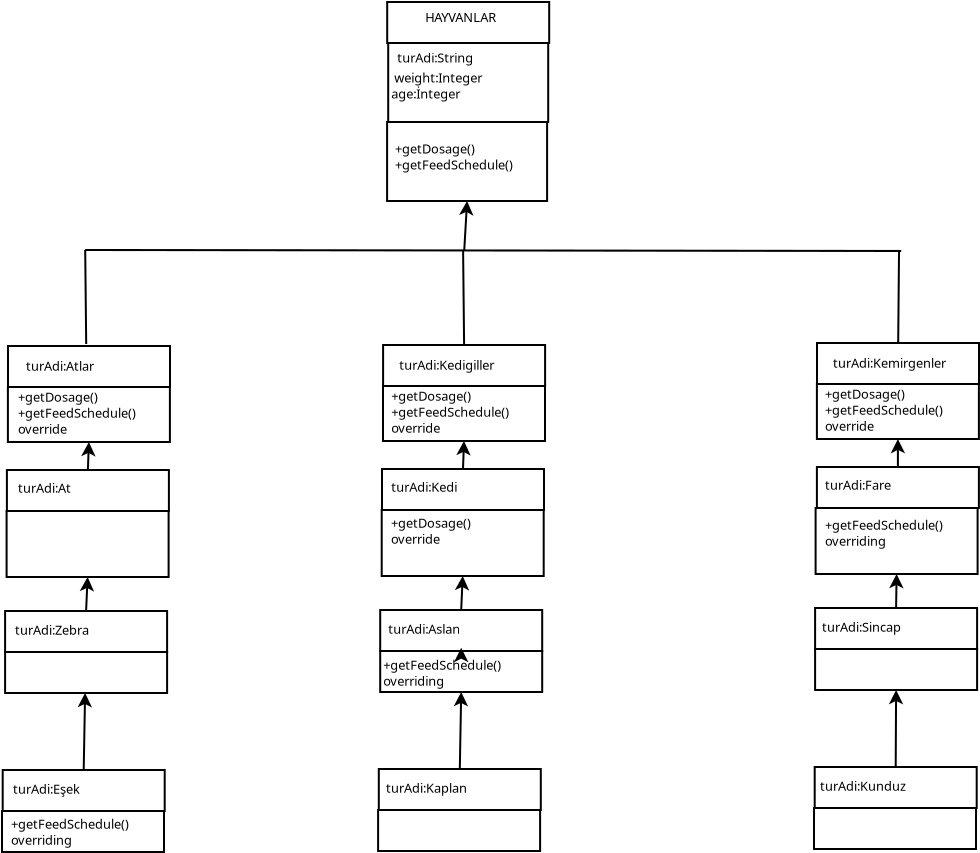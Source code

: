 <?xml version="1.0" encoding="UTF-8"?>
<dia:diagram xmlns:dia="http://www.lysator.liu.se/~alla/dia/">
  <dia:layer name="Arkaplan" visible="true" active="true">
    <dia:object type="Standard - Box" version="0" id="O0">
      <dia:attribute name="obj_pos">
        <dia:point val="34.6,4.05"/>
      </dia:attribute>
      <dia:attribute name="obj_bb">
        <dia:rectangle val="34.55,4;42.75,6.15"/>
      </dia:attribute>
      <dia:attribute name="elem_corner">
        <dia:point val="34.6,4.05"/>
      </dia:attribute>
      <dia:attribute name="elem_width">
        <dia:real val="8.1"/>
      </dia:attribute>
      <dia:attribute name="elem_height">
        <dia:real val="2.05"/>
      </dia:attribute>
      <dia:attribute name="show_background">
        <dia:boolean val="true"/>
      </dia:attribute>
    </dia:object>
    <dia:object type="Standard - Text" version="1" id="O1">
      <dia:attribute name="obj_pos">
        <dia:point val="36.5,5.05"/>
      </dia:attribute>
      <dia:attribute name="obj_bb">
        <dia:rectangle val="36.5,4.41;39.983,5.183"/>
      </dia:attribute>
      <dia:attribute name="text">
        <dia:composite type="text">
          <dia:attribute name="string">
            <dia:string>#HAYVANLAR#</dia:string>
          </dia:attribute>
          <dia:attribute name="font">
            <dia:font family="sans" style="0" name="Helvetica"/>
          </dia:attribute>
          <dia:attribute name="height">
            <dia:real val="0.8"/>
          </dia:attribute>
          <dia:attribute name="pos">
            <dia:point val="36.5,5.05"/>
          </dia:attribute>
          <dia:attribute name="color">
            <dia:color val="#000000"/>
          </dia:attribute>
          <dia:attribute name="alignment">
            <dia:enum val="0"/>
          </dia:attribute>
        </dia:composite>
      </dia:attribute>
      <dia:attribute name="valign">
        <dia:enum val="3"/>
      </dia:attribute>
    </dia:object>
    <dia:object type="Standard - Box" version="0" id="O2">
      <dia:attribute name="obj_pos">
        <dia:point val="15.375,42.45"/>
      </dia:attribute>
      <dia:attribute name="obj_bb">
        <dia:rectangle val="15.325,42.4;23.525,44.55"/>
      </dia:attribute>
      <dia:attribute name="elem_corner">
        <dia:point val="15.375,42.45"/>
      </dia:attribute>
      <dia:attribute name="elem_width">
        <dia:real val="8.1"/>
      </dia:attribute>
      <dia:attribute name="elem_height">
        <dia:real val="2.05"/>
      </dia:attribute>
      <dia:attribute name="show_background">
        <dia:boolean val="true"/>
      </dia:attribute>
    </dia:object>
    <dia:object type="Standard - Box" version="0" id="O3">
      <dia:attribute name="obj_pos">
        <dia:point val="15.57,29.5"/>
      </dia:attribute>
      <dia:attribute name="obj_bb">
        <dia:rectangle val="15.52,29.45;23.72,32.85"/>
      </dia:attribute>
      <dia:attribute name="elem_corner">
        <dia:point val="15.57,29.5"/>
      </dia:attribute>
      <dia:attribute name="elem_width">
        <dia:real val="8.1"/>
      </dia:attribute>
      <dia:attribute name="elem_height">
        <dia:real val="3.3"/>
      </dia:attribute>
      <dia:attribute name="show_background">
        <dia:boolean val="true"/>
      </dia:attribute>
    </dia:object>
    <dia:object type="Standard - Box" version="0" id="O4">
      <dia:attribute name="obj_pos">
        <dia:point val="15.495,34.5"/>
      </dia:attribute>
      <dia:attribute name="obj_bb">
        <dia:rectangle val="15.445,34.45;23.645,36.6"/>
      </dia:attribute>
      <dia:attribute name="elem_corner">
        <dia:point val="15.495,34.5"/>
      </dia:attribute>
      <dia:attribute name="elem_width">
        <dia:real val="8.1"/>
      </dia:attribute>
      <dia:attribute name="elem_height">
        <dia:real val="2.05"/>
      </dia:attribute>
      <dia:attribute name="show_background">
        <dia:boolean val="true"/>
      </dia:attribute>
    </dia:object>
    <dia:object type="Standard - Box" version="0" id="O5">
      <dia:attribute name="obj_pos">
        <dia:point val="15.64,21.25"/>
      </dia:attribute>
      <dia:attribute name="obj_bb">
        <dia:rectangle val="15.59,21.2;23.79,23.35"/>
      </dia:attribute>
      <dia:attribute name="elem_corner">
        <dia:point val="15.64,21.25"/>
      </dia:attribute>
      <dia:attribute name="elem_width">
        <dia:real val="8.1"/>
      </dia:attribute>
      <dia:attribute name="elem_height">
        <dia:real val="2.05"/>
      </dia:attribute>
      <dia:attribute name="show_background">
        <dia:boolean val="true"/>
      </dia:attribute>
    </dia:object>
    <dia:object type="Standard - Box" version="0" id="O6">
      <dia:attribute name="obj_pos">
        <dia:point val="15.585,27.45"/>
      </dia:attribute>
      <dia:attribute name="obj_bb">
        <dia:rectangle val="15.535,27.4;23.735,29.55"/>
      </dia:attribute>
      <dia:attribute name="elem_corner">
        <dia:point val="15.585,27.45"/>
      </dia:attribute>
      <dia:attribute name="elem_width">
        <dia:real val="8.1"/>
      </dia:attribute>
      <dia:attribute name="elem_height">
        <dia:real val="2.05"/>
      </dia:attribute>
      <dia:attribute name="show_background">
        <dia:boolean val="true"/>
      </dia:attribute>
    </dia:object>
    <dia:object type="Standard - Box" version="0" id="O7">
      <dia:attribute name="obj_pos">
        <dia:point val="34.65,6.1"/>
      </dia:attribute>
      <dia:attribute name="obj_bb">
        <dia:rectangle val="34.6,6.05;42.7,10.1"/>
      </dia:attribute>
      <dia:attribute name="elem_corner">
        <dia:point val="34.65,6.1"/>
      </dia:attribute>
      <dia:attribute name="elem_width">
        <dia:real val="8.0"/>
      </dia:attribute>
      <dia:attribute name="elem_height">
        <dia:real val="3.95"/>
      </dia:attribute>
      <dia:attribute name="show_background">
        <dia:boolean val="true"/>
      </dia:attribute>
      <dia:attribute name="aspect">
        <dia:enum val="1"/>
      </dia:attribute>
    </dia:object>
    <dia:object type="Standard - Box" version="0" id="O8">
      <dia:attribute name="obj_pos">
        <dia:point val="34.595,10.05"/>
      </dia:attribute>
      <dia:attribute name="obj_bb">
        <dia:rectangle val="34.545,10;42.645,14.05"/>
      </dia:attribute>
      <dia:attribute name="elem_corner">
        <dia:point val="34.595,10.05"/>
      </dia:attribute>
      <dia:attribute name="elem_width">
        <dia:real val="8.0"/>
      </dia:attribute>
      <dia:attribute name="elem_height">
        <dia:real val="3.95"/>
      </dia:attribute>
      <dia:attribute name="show_background">
        <dia:boolean val="true"/>
      </dia:attribute>
      <dia:attribute name="aspect">
        <dia:enum val="1"/>
      </dia:attribute>
    </dia:object>
    <dia:object type="Standard - Text" version="1" id="O9">
      <dia:attribute name="obj_pos">
        <dia:point val="35.1,7.075"/>
      </dia:attribute>
      <dia:attribute name="obj_bb">
        <dia:rectangle val="35.1,6.435;38.68,7.207"/>
      </dia:attribute>
      <dia:attribute name="text">
        <dia:composite type="text">
          <dia:attribute name="string">
            <dia:string>#turAdi:String#</dia:string>
          </dia:attribute>
          <dia:attribute name="font">
            <dia:font family="sans" style="0" name="Helvetica"/>
          </dia:attribute>
          <dia:attribute name="height">
            <dia:real val="0.8"/>
          </dia:attribute>
          <dia:attribute name="pos">
            <dia:point val="35.1,7.075"/>
          </dia:attribute>
          <dia:attribute name="color">
            <dia:color val="#000000"/>
          </dia:attribute>
          <dia:attribute name="alignment">
            <dia:enum val="0"/>
          </dia:attribute>
        </dia:composite>
      </dia:attribute>
      <dia:attribute name="valign">
        <dia:enum val="3"/>
      </dia:attribute>
    </dia:object>
    <dia:object type="Standard - Text" version="1" id="O10">
      <dia:attribute name="obj_pos">
        <dia:point val="34.65,8.075"/>
      </dia:attribute>
      <dia:attribute name="obj_bb">
        <dia:rectangle val="34.65,7.435;39.242,9.807"/>
      </dia:attribute>
      <dia:attribute name="text">
        <dia:composite type="text">
          <dia:attribute name="string">
            <dia:string>#  weight:Integer
 age:İnteger
#</dia:string>
          </dia:attribute>
          <dia:attribute name="font">
            <dia:font family="sans" style="0" name="Helvetica"/>
          </dia:attribute>
          <dia:attribute name="height">
            <dia:real val="0.8"/>
          </dia:attribute>
          <dia:attribute name="pos">
            <dia:point val="34.65,8.075"/>
          </dia:attribute>
          <dia:attribute name="color">
            <dia:color val="#000000"/>
          </dia:attribute>
          <dia:attribute name="alignment">
            <dia:enum val="0"/>
          </dia:attribute>
        </dia:composite>
      </dia:attribute>
      <dia:attribute name="valign">
        <dia:enum val="3"/>
      </dia:attribute>
      <dia:connections>
        <dia:connection handle="0" to="O7" connection="3"/>
      </dia:connections>
    </dia:object>
    <dia:object type="Standard - Text" version="1" id="O11">
      <dia:attribute name="obj_pos">
        <dia:point val="34.995,11.625"/>
      </dia:attribute>
      <dia:attribute name="obj_bb">
        <dia:rectangle val="34.995,10.985;40.767,12.557"/>
      </dia:attribute>
      <dia:attribute name="text">
        <dia:composite type="text">
          <dia:attribute name="string">
            <dia:string>#+getDosage()
+getFeedSchedule()#</dia:string>
          </dia:attribute>
          <dia:attribute name="font">
            <dia:font family="sans" style="0" name="Helvetica"/>
          </dia:attribute>
          <dia:attribute name="height">
            <dia:real val="0.8"/>
          </dia:attribute>
          <dia:attribute name="pos">
            <dia:point val="34.995,11.625"/>
          </dia:attribute>
          <dia:attribute name="color">
            <dia:color val="#000000"/>
          </dia:attribute>
          <dia:attribute name="alignment">
            <dia:enum val="0"/>
          </dia:attribute>
        </dia:composite>
      </dia:attribute>
      <dia:attribute name="valign">
        <dia:enum val="3"/>
      </dia:attribute>
    </dia:object>
    <dia:object type="Standard - Text" version="1" id="O12">
      <dia:attribute name="obj_pos">
        <dia:point val="16.545,22.49"/>
      </dia:attribute>
      <dia:attribute name="obj_bb">
        <dia:rectangle val="16.545,21.85;19.775,22.622"/>
      </dia:attribute>
      <dia:attribute name="text">
        <dia:composite type="text">
          <dia:attribute name="string">
            <dia:string>#turAdi:Atlar#</dia:string>
          </dia:attribute>
          <dia:attribute name="font">
            <dia:font family="sans" style="0" name="Helvetica"/>
          </dia:attribute>
          <dia:attribute name="height">
            <dia:real val="0.8"/>
          </dia:attribute>
          <dia:attribute name="pos">
            <dia:point val="16.545,22.49"/>
          </dia:attribute>
          <dia:attribute name="color">
            <dia:color val="#000000"/>
          </dia:attribute>
          <dia:attribute name="alignment">
            <dia:enum val="0"/>
          </dia:attribute>
        </dia:composite>
      </dia:attribute>
      <dia:attribute name="valign">
        <dia:enum val="3"/>
      </dia:attribute>
    </dia:object>
    <dia:object type="Standard - Text" version="1" id="O13">
      <dia:attribute name="obj_pos">
        <dia:point val="16.145,28.59"/>
      </dia:attribute>
      <dia:attribute name="obj_bb">
        <dia:rectangle val="16.145,27.95;18.663,28.723"/>
      </dia:attribute>
      <dia:attribute name="text">
        <dia:composite type="text">
          <dia:attribute name="string">
            <dia:string>#turAdi:At#</dia:string>
          </dia:attribute>
          <dia:attribute name="font">
            <dia:font family="sans" style="0" name="Helvetica"/>
          </dia:attribute>
          <dia:attribute name="height">
            <dia:real val="0.8"/>
          </dia:attribute>
          <dia:attribute name="pos">
            <dia:point val="16.145,28.59"/>
          </dia:attribute>
          <dia:attribute name="color">
            <dia:color val="#000000"/>
          </dia:attribute>
          <dia:attribute name="alignment">
            <dia:enum val="0"/>
          </dia:attribute>
        </dia:composite>
      </dia:attribute>
      <dia:attribute name="valign">
        <dia:enum val="3"/>
      </dia:attribute>
    </dia:object>
    <dia:object type="Standard - Text" version="1" id="O14">
      <dia:attribute name="obj_pos">
        <dia:point val="15.995,35.69"/>
      </dia:attribute>
      <dia:attribute name="obj_bb">
        <dia:rectangle val="15.995,35.05;19.527,35.822"/>
      </dia:attribute>
      <dia:attribute name="text">
        <dia:composite type="text">
          <dia:attribute name="string">
            <dia:string>#turAdi:Zebra#</dia:string>
          </dia:attribute>
          <dia:attribute name="font">
            <dia:font family="sans" style="0" name="Helvetica"/>
          </dia:attribute>
          <dia:attribute name="height">
            <dia:real val="0.8"/>
          </dia:attribute>
          <dia:attribute name="pos">
            <dia:point val="15.995,35.69"/>
          </dia:attribute>
          <dia:attribute name="color">
            <dia:color val="#000000"/>
          </dia:attribute>
          <dia:attribute name="alignment">
            <dia:enum val="0"/>
          </dia:attribute>
        </dia:composite>
      </dia:attribute>
      <dia:attribute name="valign">
        <dia:enum val="3"/>
      </dia:attribute>
    </dia:object>
    <dia:object type="Standard - Text" version="1" id="O15">
      <dia:attribute name="obj_pos">
        <dia:point val="15.89,43.64"/>
      </dia:attribute>
      <dia:attribute name="obj_bb">
        <dia:rectangle val="15.89,43;19.122,43.773"/>
      </dia:attribute>
      <dia:attribute name="text">
        <dia:composite type="text">
          <dia:attribute name="string">
            <dia:string>#turAdi:Eşek#</dia:string>
          </dia:attribute>
          <dia:attribute name="font">
            <dia:font family="sans" style="0" name="Helvetica"/>
          </dia:attribute>
          <dia:attribute name="height">
            <dia:real val="0.8"/>
          </dia:attribute>
          <dia:attribute name="pos">
            <dia:point val="15.89,43.64"/>
          </dia:attribute>
          <dia:attribute name="color">
            <dia:color val="#000000"/>
          </dia:attribute>
          <dia:attribute name="alignment">
            <dia:enum val="0"/>
          </dia:attribute>
        </dia:composite>
      </dia:attribute>
      <dia:attribute name="valign">
        <dia:enum val="3"/>
      </dia:attribute>
    </dia:object>
    <dia:object type="Standard - Box" version="0" id="O16">
      <dia:attribute name="obj_pos">
        <dia:point val="15.495,36.55"/>
      </dia:attribute>
      <dia:attribute name="obj_bb">
        <dia:rectangle val="15.445,36.5;23.645,38.65"/>
      </dia:attribute>
      <dia:attribute name="elem_corner">
        <dia:point val="15.495,36.55"/>
      </dia:attribute>
      <dia:attribute name="elem_width">
        <dia:real val="8.1"/>
      </dia:attribute>
      <dia:attribute name="elem_height">
        <dia:real val="2.05"/>
      </dia:attribute>
      <dia:attribute name="show_background">
        <dia:boolean val="true"/>
      </dia:attribute>
    </dia:object>
    <dia:object type="Standard - Box" version="0" id="O17">
      <dia:attribute name="obj_pos">
        <dia:point val="15.34,44.5"/>
      </dia:attribute>
      <dia:attribute name="obj_bb">
        <dia:rectangle val="15.29,44.45;23.49,46.6"/>
      </dia:attribute>
      <dia:attribute name="elem_corner">
        <dia:point val="15.34,44.5"/>
      </dia:attribute>
      <dia:attribute name="elem_width">
        <dia:real val="8.1"/>
      </dia:attribute>
      <dia:attribute name="elem_height">
        <dia:real val="2.05"/>
      </dia:attribute>
      <dia:attribute name="show_background">
        <dia:boolean val="true"/>
      </dia:attribute>
    </dia:object>
    <dia:object type="Standard - Box" version="0" id="O18">
      <dia:attribute name="obj_pos">
        <dia:point val="15.635,23.3"/>
      </dia:attribute>
      <dia:attribute name="obj_bb">
        <dia:rectangle val="15.585,23.25;23.785,26.1"/>
      </dia:attribute>
      <dia:attribute name="elem_corner">
        <dia:point val="15.635,23.3"/>
      </dia:attribute>
      <dia:attribute name="elem_width">
        <dia:real val="8.1"/>
      </dia:attribute>
      <dia:attribute name="elem_height">
        <dia:real val="2.75"/>
      </dia:attribute>
      <dia:attribute name="show_background">
        <dia:boolean val="true"/>
      </dia:attribute>
    </dia:object>
    <dia:object type="Standard - Text" version="1" id="O19">
      <dia:attribute name="obj_pos">
        <dia:point val="16.145,24.04"/>
      </dia:attribute>
      <dia:attribute name="obj_bb">
        <dia:rectangle val="16.145,23.4;21.918,25.773"/>
      </dia:attribute>
      <dia:attribute name="text">
        <dia:composite type="text">
          <dia:attribute name="string">
            <dia:string>#+getDosage()
+getFeedSchedule()
override#</dia:string>
          </dia:attribute>
          <dia:attribute name="font">
            <dia:font family="sans" style="0" name="Helvetica"/>
          </dia:attribute>
          <dia:attribute name="height">
            <dia:real val="0.8"/>
          </dia:attribute>
          <dia:attribute name="pos">
            <dia:point val="16.145,24.04"/>
          </dia:attribute>
          <dia:attribute name="color">
            <dia:color val="#000000"/>
          </dia:attribute>
          <dia:attribute name="alignment">
            <dia:enum val="0"/>
          </dia:attribute>
        </dia:composite>
      </dia:attribute>
      <dia:attribute name="valign">
        <dia:enum val="3"/>
      </dia:attribute>
    </dia:object>
    <dia:object type="Standard - Text" version="1" id="O20">
      <dia:attribute name="obj_pos">
        <dia:point val="15.795,44.59"/>
      </dia:attribute>
      <dia:attribute name="obj_bb">
        <dia:rectangle val="15.795,43.95;21.567,46.322"/>
      </dia:attribute>
      <dia:attribute name="text">
        <dia:composite type="text">
          <dia:attribute name="string">
            <dia:string>#
+getFeedSchedule()
overriding#</dia:string>
          </dia:attribute>
          <dia:attribute name="font">
            <dia:font family="sans" style="0" name="Helvetica"/>
          </dia:attribute>
          <dia:attribute name="height">
            <dia:real val="0.8"/>
          </dia:attribute>
          <dia:attribute name="pos">
            <dia:point val="15.795,44.59"/>
          </dia:attribute>
          <dia:attribute name="color">
            <dia:color val="#000000"/>
          </dia:attribute>
          <dia:attribute name="alignment">
            <dia:enum val="0"/>
          </dia:attribute>
        </dia:composite>
      </dia:attribute>
      <dia:attribute name="valign">
        <dia:enum val="3"/>
      </dia:attribute>
    </dia:object>
    <dia:object type="Standard - Box" version="0" id="O21">
      <dia:attribute name="obj_pos">
        <dia:point val="34.18,42.4"/>
      </dia:attribute>
      <dia:attribute name="obj_bb">
        <dia:rectangle val="34.13,42.35;42.33,44.5"/>
      </dia:attribute>
      <dia:attribute name="elem_corner">
        <dia:point val="34.18,42.4"/>
      </dia:attribute>
      <dia:attribute name="elem_width">
        <dia:real val="8.1"/>
      </dia:attribute>
      <dia:attribute name="elem_height">
        <dia:real val="2.05"/>
      </dia:attribute>
      <dia:attribute name="show_background">
        <dia:boolean val="true"/>
      </dia:attribute>
    </dia:object>
    <dia:object type="Standard - Box" version="0" id="O22">
      <dia:attribute name="obj_pos">
        <dia:point val="34.325,29.45"/>
      </dia:attribute>
      <dia:attribute name="obj_bb">
        <dia:rectangle val="34.275,29.4;42.475,32.8"/>
      </dia:attribute>
      <dia:attribute name="elem_corner">
        <dia:point val="34.325,29.45"/>
      </dia:attribute>
      <dia:attribute name="elem_width">
        <dia:real val="8.1"/>
      </dia:attribute>
      <dia:attribute name="elem_height">
        <dia:real val="3.3"/>
      </dia:attribute>
      <dia:attribute name="show_background">
        <dia:boolean val="true"/>
      </dia:attribute>
    </dia:object>
    <dia:object type="Standard - Box" version="0" id="O23">
      <dia:attribute name="obj_pos">
        <dia:point val="34.25,34.45"/>
      </dia:attribute>
      <dia:attribute name="obj_bb">
        <dia:rectangle val="34.2,34.4;42.4,36.55"/>
      </dia:attribute>
      <dia:attribute name="elem_corner">
        <dia:point val="34.25,34.45"/>
      </dia:attribute>
      <dia:attribute name="elem_width">
        <dia:real val="8.1"/>
      </dia:attribute>
      <dia:attribute name="elem_height">
        <dia:real val="2.05"/>
      </dia:attribute>
      <dia:attribute name="show_background">
        <dia:boolean val="true"/>
      </dia:attribute>
    </dia:object>
    <dia:object type="Standard - Box" version="0" id="O24">
      <dia:attribute name="obj_pos">
        <dia:point val="34.395,21.2"/>
      </dia:attribute>
      <dia:attribute name="obj_bb">
        <dia:rectangle val="34.345,21.15;42.545,23.3"/>
      </dia:attribute>
      <dia:attribute name="elem_corner">
        <dia:point val="34.395,21.2"/>
      </dia:attribute>
      <dia:attribute name="elem_width">
        <dia:real val="8.1"/>
      </dia:attribute>
      <dia:attribute name="elem_height">
        <dia:real val="2.05"/>
      </dia:attribute>
      <dia:attribute name="show_background">
        <dia:boolean val="true"/>
      </dia:attribute>
    </dia:object>
    <dia:object type="Standard - Box" version="0" id="O25">
      <dia:attribute name="obj_pos">
        <dia:point val="34.34,27.4"/>
      </dia:attribute>
      <dia:attribute name="obj_bb">
        <dia:rectangle val="34.29,27.35;42.49,29.5"/>
      </dia:attribute>
      <dia:attribute name="elem_corner">
        <dia:point val="34.34,27.4"/>
      </dia:attribute>
      <dia:attribute name="elem_width">
        <dia:real val="8.1"/>
      </dia:attribute>
      <dia:attribute name="elem_height">
        <dia:real val="2.05"/>
      </dia:attribute>
      <dia:attribute name="show_background">
        <dia:boolean val="true"/>
      </dia:attribute>
    </dia:object>
    <dia:object type="Standard - Text" version="1" id="O26">
      <dia:attribute name="obj_pos">
        <dia:point val="35.2,22.44"/>
      </dia:attribute>
      <dia:attribute name="obj_bb">
        <dia:rectangle val="35.2,21.781;39.719,22.611"/>
      </dia:attribute>
      <dia:attribute name="text">
        <dia:composite type="text">
          <dia:attribute name="string">
            <dia:string>#turAdi:Kedigiller#</dia:string>
          </dia:attribute>
          <dia:attribute name="font">
            <dia:font family="sans" style="0" name="Helvetica"/>
          </dia:attribute>
          <dia:attribute name="height">
            <dia:real val="0.8"/>
          </dia:attribute>
          <dia:attribute name="pos">
            <dia:point val="35.2,22.44"/>
          </dia:attribute>
          <dia:attribute name="color">
            <dia:color val="#000000"/>
          </dia:attribute>
          <dia:attribute name="alignment">
            <dia:enum val="0"/>
          </dia:attribute>
        </dia:composite>
      </dia:attribute>
      <dia:attribute name="valign">
        <dia:enum val="3"/>
      </dia:attribute>
    </dia:object>
    <dia:object type="Standard - Text" version="1" id="O27">
      <dia:attribute name="obj_pos">
        <dia:point val="34.8,28.54"/>
      </dia:attribute>
      <dia:attribute name="obj_bb">
        <dia:rectangle val="34.8,27.881;37.954,28.711"/>
      </dia:attribute>
      <dia:attribute name="text">
        <dia:composite type="text">
          <dia:attribute name="string">
            <dia:string>#turAdi:Kedi#</dia:string>
          </dia:attribute>
          <dia:attribute name="font">
            <dia:font family="sans" style="0" name="Helvetica"/>
          </dia:attribute>
          <dia:attribute name="height">
            <dia:real val="0.8"/>
          </dia:attribute>
          <dia:attribute name="pos">
            <dia:point val="34.8,28.54"/>
          </dia:attribute>
          <dia:attribute name="color">
            <dia:color val="#000000"/>
          </dia:attribute>
          <dia:attribute name="alignment">
            <dia:enum val="0"/>
          </dia:attribute>
        </dia:composite>
      </dia:attribute>
      <dia:attribute name="valign">
        <dia:enum val="3"/>
      </dia:attribute>
    </dia:object>
    <dia:object type="Standard - Text" version="1" id="O28">
      <dia:attribute name="obj_pos">
        <dia:point val="34.65,35.64"/>
      </dia:attribute>
      <dia:attribute name="obj_bb">
        <dia:rectangle val="34.65,34.981;38.097,35.811"/>
      </dia:attribute>
      <dia:attribute name="text">
        <dia:composite type="text">
          <dia:attribute name="string">
            <dia:string>#turAdi:Aslan#</dia:string>
          </dia:attribute>
          <dia:attribute name="font">
            <dia:font family="sans" style="0" name="Helvetica"/>
          </dia:attribute>
          <dia:attribute name="height">
            <dia:real val="0.8"/>
          </dia:attribute>
          <dia:attribute name="pos">
            <dia:point val="34.65,35.64"/>
          </dia:attribute>
          <dia:attribute name="color">
            <dia:color val="#000000"/>
          </dia:attribute>
          <dia:attribute name="alignment">
            <dia:enum val="0"/>
          </dia:attribute>
        </dia:composite>
      </dia:attribute>
      <dia:attribute name="valign">
        <dia:enum val="3"/>
      </dia:attribute>
    </dia:object>
    <dia:object type="Standard - Text" version="1" id="O29">
      <dia:attribute name="obj_pos">
        <dia:point val="34.545,43.59"/>
      </dia:attribute>
      <dia:attribute name="obj_bb">
        <dia:rectangle val="34.545,42.931;38.389,43.761"/>
      </dia:attribute>
      <dia:attribute name="text">
        <dia:composite type="text">
          <dia:attribute name="string">
            <dia:string>#turAdi:Kaplan#</dia:string>
          </dia:attribute>
          <dia:attribute name="font">
            <dia:font family="sans" style="0" name="Helvetica"/>
          </dia:attribute>
          <dia:attribute name="height">
            <dia:real val="0.8"/>
          </dia:attribute>
          <dia:attribute name="pos">
            <dia:point val="34.545,43.59"/>
          </dia:attribute>
          <dia:attribute name="color">
            <dia:color val="#000000"/>
          </dia:attribute>
          <dia:attribute name="alignment">
            <dia:enum val="0"/>
          </dia:attribute>
        </dia:composite>
      </dia:attribute>
      <dia:attribute name="valign">
        <dia:enum val="3"/>
      </dia:attribute>
    </dia:object>
    <dia:object type="Standard - Box" version="0" id="O30">
      <dia:attribute name="obj_pos">
        <dia:point val="34.25,36.5"/>
      </dia:attribute>
      <dia:attribute name="obj_bb">
        <dia:rectangle val="34.2,36.45;42.4,38.6"/>
      </dia:attribute>
      <dia:attribute name="elem_corner">
        <dia:point val="34.25,36.5"/>
      </dia:attribute>
      <dia:attribute name="elem_width">
        <dia:real val="8.1"/>
      </dia:attribute>
      <dia:attribute name="elem_height">
        <dia:real val="2.05"/>
      </dia:attribute>
      <dia:attribute name="show_background">
        <dia:boolean val="true"/>
      </dia:attribute>
    </dia:object>
    <dia:object type="Standard - Box" version="0" id="O31">
      <dia:attribute name="obj_pos">
        <dia:point val="34.145,44.45"/>
      </dia:attribute>
      <dia:attribute name="obj_bb">
        <dia:rectangle val="34.095,44.4;42.295,46.55"/>
      </dia:attribute>
      <dia:attribute name="elem_corner">
        <dia:point val="34.145,44.45"/>
      </dia:attribute>
      <dia:attribute name="elem_width">
        <dia:real val="8.1"/>
      </dia:attribute>
      <dia:attribute name="elem_height">
        <dia:real val="2.05"/>
      </dia:attribute>
      <dia:attribute name="show_background">
        <dia:boolean val="true"/>
      </dia:attribute>
    </dia:object>
    <dia:object type="Standard - Box" version="0" id="O32">
      <dia:attribute name="obj_pos">
        <dia:point val="34.39,23.25"/>
      </dia:attribute>
      <dia:attribute name="obj_bb">
        <dia:rectangle val="34.34,23.2;42.54,26.05"/>
      </dia:attribute>
      <dia:attribute name="elem_corner">
        <dia:point val="34.39,23.25"/>
      </dia:attribute>
      <dia:attribute name="elem_width">
        <dia:real val="8.1"/>
      </dia:attribute>
      <dia:attribute name="elem_height">
        <dia:real val="2.75"/>
      </dia:attribute>
      <dia:attribute name="show_background">
        <dia:boolean val="true"/>
      </dia:attribute>
    </dia:object>
    <dia:object type="Standard - Text" version="1" id="O33">
      <dia:attribute name="obj_pos">
        <dia:point val="34.8,23.99"/>
      </dia:attribute>
      <dia:attribute name="obj_bb">
        <dia:rectangle val="34.8,23.35;40.572,25.723"/>
      </dia:attribute>
      <dia:attribute name="text">
        <dia:composite type="text">
          <dia:attribute name="string">
            <dia:string>#+getDosage()
+getFeedSchedule()
override#</dia:string>
          </dia:attribute>
          <dia:attribute name="font">
            <dia:font family="sans" style="0" name="Helvetica"/>
          </dia:attribute>
          <dia:attribute name="height">
            <dia:real val="0.8"/>
          </dia:attribute>
          <dia:attribute name="pos">
            <dia:point val="34.8,23.99"/>
          </dia:attribute>
          <dia:attribute name="color">
            <dia:color val="#000000"/>
          </dia:attribute>
          <dia:attribute name="alignment">
            <dia:enum val="0"/>
          </dia:attribute>
        </dia:composite>
      </dia:attribute>
      <dia:attribute name="valign">
        <dia:enum val="3"/>
      </dia:attribute>
    </dia:object>
    <dia:object type="Standard - Text" version="1" id="O34">
      <dia:attribute name="obj_pos">
        <dia:point val="34.4,36.64"/>
      </dia:attribute>
      <dia:attribute name="obj_bb">
        <dia:rectangle val="34.4,36;40.172,38.373"/>
      </dia:attribute>
      <dia:attribute name="text">
        <dia:composite type="text">
          <dia:attribute name="string">
            <dia:string>#
+getFeedSchedule()
overriding#</dia:string>
          </dia:attribute>
          <dia:attribute name="font">
            <dia:font family="sans" style="0" name="Helvetica"/>
          </dia:attribute>
          <dia:attribute name="height">
            <dia:real val="0.8"/>
          </dia:attribute>
          <dia:attribute name="pos">
            <dia:point val="34.4,36.64"/>
          </dia:attribute>
          <dia:attribute name="color">
            <dia:color val="#000000"/>
          </dia:attribute>
          <dia:attribute name="alignment">
            <dia:enum val="0"/>
          </dia:attribute>
        </dia:composite>
      </dia:attribute>
      <dia:attribute name="valign">
        <dia:enum val="3"/>
      </dia:attribute>
    </dia:object>
    <dia:object type="Standard - Box" version="0" id="O35">
      <dia:attribute name="obj_pos">
        <dia:point val="55.975,42.3"/>
      </dia:attribute>
      <dia:attribute name="obj_bb">
        <dia:rectangle val="55.925,42.25;64.125,44.4"/>
      </dia:attribute>
      <dia:attribute name="elem_corner">
        <dia:point val="55.975,42.3"/>
      </dia:attribute>
      <dia:attribute name="elem_width">
        <dia:real val="8.1"/>
      </dia:attribute>
      <dia:attribute name="elem_height">
        <dia:real val="2.05"/>
      </dia:attribute>
      <dia:attribute name="show_background">
        <dia:boolean val="true"/>
      </dia:attribute>
    </dia:object>
    <dia:object type="Standard - Box" version="0" id="O36">
      <dia:attribute name="obj_pos">
        <dia:point val="56.02,29.35"/>
      </dia:attribute>
      <dia:attribute name="obj_bb">
        <dia:rectangle val="55.97,29.3;64.17,32.7"/>
      </dia:attribute>
      <dia:attribute name="elem_corner">
        <dia:point val="56.02,29.35"/>
      </dia:attribute>
      <dia:attribute name="elem_width">
        <dia:real val="8.1"/>
      </dia:attribute>
      <dia:attribute name="elem_height">
        <dia:real val="3.3"/>
      </dia:attribute>
      <dia:attribute name="show_background">
        <dia:boolean val="true"/>
      </dia:attribute>
    </dia:object>
    <dia:object type="Standard - Box" version="0" id="O37">
      <dia:attribute name="obj_pos">
        <dia:point val="55.995,34.35"/>
      </dia:attribute>
      <dia:attribute name="obj_bb">
        <dia:rectangle val="55.945,34.3;64.145,36.45"/>
      </dia:attribute>
      <dia:attribute name="elem_corner">
        <dia:point val="55.995,34.35"/>
      </dia:attribute>
      <dia:attribute name="elem_width">
        <dia:real val="8.1"/>
      </dia:attribute>
      <dia:attribute name="elem_height">
        <dia:real val="2.05"/>
      </dia:attribute>
      <dia:attribute name="show_background">
        <dia:boolean val="true"/>
      </dia:attribute>
    </dia:object>
    <dia:object type="Standard - Box" version="0" id="O38">
      <dia:attribute name="obj_pos">
        <dia:point val="56.09,21.1"/>
      </dia:attribute>
      <dia:attribute name="obj_bb">
        <dia:rectangle val="56.04,21.05;64.24,23.2"/>
      </dia:attribute>
      <dia:attribute name="elem_corner">
        <dia:point val="56.09,21.1"/>
      </dia:attribute>
      <dia:attribute name="elem_width">
        <dia:real val="8.1"/>
      </dia:attribute>
      <dia:attribute name="elem_height">
        <dia:real val="2.05"/>
      </dia:attribute>
      <dia:attribute name="show_background">
        <dia:boolean val="true"/>
      </dia:attribute>
    </dia:object>
    <dia:object type="Standard - Box" version="0" id="O39">
      <dia:attribute name="obj_pos">
        <dia:point val="56.085,27.3"/>
      </dia:attribute>
      <dia:attribute name="obj_bb">
        <dia:rectangle val="56.035,27.25;64.235,29.4"/>
      </dia:attribute>
      <dia:attribute name="elem_corner">
        <dia:point val="56.085,27.3"/>
      </dia:attribute>
      <dia:attribute name="elem_width">
        <dia:real val="8.1"/>
      </dia:attribute>
      <dia:attribute name="elem_height">
        <dia:real val="2.05"/>
      </dia:attribute>
      <dia:attribute name="show_background">
        <dia:boolean val="true"/>
      </dia:attribute>
    </dia:object>
    <dia:object type="Standard - Text" version="1" id="O40">
      <dia:attribute name="obj_pos">
        <dia:point val="56.895,22.34"/>
      </dia:attribute>
      <dia:attribute name="obj_bb">
        <dia:rectangle val="56.895,21.681;62.227,22.511"/>
      </dia:attribute>
      <dia:attribute name="text">
        <dia:composite type="text">
          <dia:attribute name="string">
            <dia:string>#turAdi:Kemirgenler#</dia:string>
          </dia:attribute>
          <dia:attribute name="font">
            <dia:font family="sans" style="0" name="Helvetica"/>
          </dia:attribute>
          <dia:attribute name="height">
            <dia:real val="0.8"/>
          </dia:attribute>
          <dia:attribute name="pos">
            <dia:point val="56.895,22.34"/>
          </dia:attribute>
          <dia:attribute name="color">
            <dia:color val="#000000"/>
          </dia:attribute>
          <dia:attribute name="alignment">
            <dia:enum val="0"/>
          </dia:attribute>
        </dia:composite>
      </dia:attribute>
      <dia:attribute name="valign">
        <dia:enum val="3"/>
      </dia:attribute>
    </dia:object>
    <dia:object type="Standard - Text" version="1" id="O41">
      <dia:attribute name="obj_pos">
        <dia:point val="56.495,28.44"/>
      </dia:attribute>
      <dia:attribute name="obj_bb">
        <dia:rectangle val="56.495,27.781;59.669,28.611"/>
      </dia:attribute>
      <dia:attribute name="text">
        <dia:composite type="text">
          <dia:attribute name="string">
            <dia:string>#turAdi:Fare#</dia:string>
          </dia:attribute>
          <dia:attribute name="font">
            <dia:font family="sans" style="0" name="Helvetica"/>
          </dia:attribute>
          <dia:attribute name="height">
            <dia:real val="0.8"/>
          </dia:attribute>
          <dia:attribute name="pos">
            <dia:point val="56.495,28.44"/>
          </dia:attribute>
          <dia:attribute name="color">
            <dia:color val="#000000"/>
          </dia:attribute>
          <dia:attribute name="alignment">
            <dia:enum val="0"/>
          </dia:attribute>
        </dia:composite>
      </dia:attribute>
      <dia:attribute name="valign">
        <dia:enum val="3"/>
      </dia:attribute>
    </dia:object>
    <dia:object type="Standard - Text" version="1" id="O42">
      <dia:attribute name="obj_pos">
        <dia:point val="56.345,35.54"/>
      </dia:attribute>
      <dia:attribute name="obj_bb">
        <dia:rectangle val="56.345,34.881;60.129,35.711"/>
      </dia:attribute>
      <dia:attribute name="text">
        <dia:composite type="text">
          <dia:attribute name="string">
            <dia:string>#turAdi:Sincap#</dia:string>
          </dia:attribute>
          <dia:attribute name="font">
            <dia:font family="sans" style="0" name="Helvetica"/>
          </dia:attribute>
          <dia:attribute name="height">
            <dia:real val="0.8"/>
          </dia:attribute>
          <dia:attribute name="pos">
            <dia:point val="56.345,35.54"/>
          </dia:attribute>
          <dia:attribute name="color">
            <dia:color val="#000000"/>
          </dia:attribute>
          <dia:attribute name="alignment">
            <dia:enum val="0"/>
          </dia:attribute>
        </dia:composite>
      </dia:attribute>
      <dia:attribute name="valign">
        <dia:enum val="3"/>
      </dia:attribute>
    </dia:object>
    <dia:object type="Standard - Text" version="1" id="O43">
      <dia:attribute name="obj_pos">
        <dia:point val="56.24,43.49"/>
      </dia:attribute>
      <dia:attribute name="obj_bb">
        <dia:rectangle val="56.24,42.831;60.267,43.661"/>
      </dia:attribute>
      <dia:attribute name="text">
        <dia:composite type="text">
          <dia:attribute name="string">
            <dia:string>#turAdi:Kunduz#</dia:string>
          </dia:attribute>
          <dia:attribute name="font">
            <dia:font family="sans" style="0" name="Helvetica"/>
          </dia:attribute>
          <dia:attribute name="height">
            <dia:real val="0.8"/>
          </dia:attribute>
          <dia:attribute name="pos">
            <dia:point val="56.24,43.49"/>
          </dia:attribute>
          <dia:attribute name="color">
            <dia:color val="#000000"/>
          </dia:attribute>
          <dia:attribute name="alignment">
            <dia:enum val="0"/>
          </dia:attribute>
        </dia:composite>
      </dia:attribute>
      <dia:attribute name="valign">
        <dia:enum val="3"/>
      </dia:attribute>
    </dia:object>
    <dia:object type="Standard - Box" version="0" id="O44">
      <dia:attribute name="obj_pos">
        <dia:point val="55.995,36.4"/>
      </dia:attribute>
      <dia:attribute name="obj_bb">
        <dia:rectangle val="55.945,36.35;64.145,38.5"/>
      </dia:attribute>
      <dia:attribute name="elem_corner">
        <dia:point val="55.995,36.4"/>
      </dia:attribute>
      <dia:attribute name="elem_width">
        <dia:real val="8.1"/>
      </dia:attribute>
      <dia:attribute name="elem_height">
        <dia:real val="2.05"/>
      </dia:attribute>
      <dia:attribute name="show_background">
        <dia:boolean val="true"/>
      </dia:attribute>
    </dia:object>
    <dia:object type="Standard - Box" version="0" id="O45">
      <dia:attribute name="obj_pos">
        <dia:point val="55.94,44.35"/>
      </dia:attribute>
      <dia:attribute name="obj_bb">
        <dia:rectangle val="55.89,44.3;64.09,46.45"/>
      </dia:attribute>
      <dia:attribute name="elem_corner">
        <dia:point val="55.94,44.35"/>
      </dia:attribute>
      <dia:attribute name="elem_width">
        <dia:real val="8.1"/>
      </dia:attribute>
      <dia:attribute name="elem_height">
        <dia:real val="2.05"/>
      </dia:attribute>
      <dia:attribute name="show_background">
        <dia:boolean val="true"/>
      </dia:attribute>
    </dia:object>
    <dia:object type="Standard - Box" version="0" id="O46">
      <dia:attribute name="obj_pos">
        <dia:point val="56.085,23.15"/>
      </dia:attribute>
      <dia:attribute name="obj_bb">
        <dia:rectangle val="56.035,23.1;64.235,25.95"/>
      </dia:attribute>
      <dia:attribute name="elem_corner">
        <dia:point val="56.085,23.15"/>
      </dia:attribute>
      <dia:attribute name="elem_width">
        <dia:real val="8.1"/>
      </dia:attribute>
      <dia:attribute name="elem_height">
        <dia:real val="2.75"/>
      </dia:attribute>
      <dia:attribute name="show_background">
        <dia:boolean val="true"/>
      </dia:attribute>
    </dia:object>
    <dia:object type="Standard - Text" version="1" id="O47">
      <dia:attribute name="obj_pos">
        <dia:point val="56.495,23.89"/>
      </dia:attribute>
      <dia:attribute name="obj_bb">
        <dia:rectangle val="56.495,23.25;62.267,25.622"/>
      </dia:attribute>
      <dia:attribute name="text">
        <dia:composite type="text">
          <dia:attribute name="string">
            <dia:string>#+getDosage()
+getFeedSchedule()
override#</dia:string>
          </dia:attribute>
          <dia:attribute name="font">
            <dia:font family="sans" style="0" name="Helvetica"/>
          </dia:attribute>
          <dia:attribute name="height">
            <dia:real val="0.8"/>
          </dia:attribute>
          <dia:attribute name="pos">
            <dia:point val="56.495,23.89"/>
          </dia:attribute>
          <dia:attribute name="color">
            <dia:color val="#000000"/>
          </dia:attribute>
          <dia:attribute name="alignment">
            <dia:enum val="0"/>
          </dia:attribute>
        </dia:composite>
      </dia:attribute>
      <dia:attribute name="valign">
        <dia:enum val="3"/>
      </dia:attribute>
    </dia:object>
    <dia:object type="Standard - Text" version="1" id="O48">
      <dia:attribute name="obj_pos">
        <dia:point val="56.495,29.64"/>
      </dia:attribute>
      <dia:attribute name="obj_bb">
        <dia:rectangle val="56.495,29;62.267,31.372"/>
      </dia:attribute>
      <dia:attribute name="text">
        <dia:composite type="text">
          <dia:attribute name="string">
            <dia:string>#
+getFeedSchedule()
overriding#</dia:string>
          </dia:attribute>
          <dia:attribute name="font">
            <dia:font family="sans" style="0" name="Helvetica"/>
          </dia:attribute>
          <dia:attribute name="height">
            <dia:real val="0.8"/>
          </dia:attribute>
          <dia:attribute name="pos">
            <dia:point val="56.495,29.64"/>
          </dia:attribute>
          <dia:attribute name="color">
            <dia:color val="#000000"/>
          </dia:attribute>
          <dia:attribute name="alignment">
            <dia:enum val="0"/>
          </dia:attribute>
        </dia:composite>
      </dia:attribute>
      <dia:attribute name="valign">
        <dia:enum val="3"/>
      </dia:attribute>
    </dia:object>
    <dia:object type="Standard - Text" version="1" id="O49">
      <dia:attribute name="obj_pos">
        <dia:point val="34.795,30.34"/>
      </dia:attribute>
      <dia:attribute name="obj_bb">
        <dia:rectangle val="34.795,29.7;38.752,31.273"/>
      </dia:attribute>
      <dia:attribute name="text">
        <dia:composite type="text">
          <dia:attribute name="string">
            <dia:string>#+getDosage()
override#</dia:string>
          </dia:attribute>
          <dia:attribute name="font">
            <dia:font family="sans" style="0" name="Helvetica"/>
          </dia:attribute>
          <dia:attribute name="height">
            <dia:real val="0.8"/>
          </dia:attribute>
          <dia:attribute name="pos">
            <dia:point val="34.795,30.34"/>
          </dia:attribute>
          <dia:attribute name="color">
            <dia:color val="#000000"/>
          </dia:attribute>
          <dia:attribute name="alignment">
            <dia:enum val="0"/>
          </dia:attribute>
        </dia:composite>
      </dia:attribute>
      <dia:attribute name="valign">
        <dia:enum val="3"/>
      </dia:attribute>
    </dia:object>
    <dia:object type="Standard - Line" version="0" id="O50">
      <dia:attribute name="obj_pos">
        <dia:point val="19.425,42.45"/>
      </dia:attribute>
      <dia:attribute name="obj_bb">
        <dia:rectangle val="19.122,38.488;19.846,42.501"/>
      </dia:attribute>
      <dia:attribute name="conn_endpoints">
        <dia:point val="19.425,42.45"/>
        <dia:point val="19.495,38.6"/>
      </dia:attribute>
      <dia:attribute name="numcp">
        <dia:int val="1"/>
      </dia:attribute>
      <dia:attribute name="end_arrow">
        <dia:enum val="22"/>
      </dia:attribute>
      <dia:attribute name="end_arrow_length">
        <dia:real val="0.5"/>
      </dia:attribute>
      <dia:attribute name="end_arrow_width">
        <dia:real val="0.5"/>
      </dia:attribute>
      <dia:connections>
        <dia:connection handle="0" to="O2" connection="1"/>
        <dia:connection handle="1" to="O16" connection="6"/>
      </dia:connections>
    </dia:object>
    <dia:object type="Standard - Line" version="0" id="O51">
      <dia:attribute name="obj_pos">
        <dia:point val="19.545,34.5"/>
      </dia:attribute>
      <dia:attribute name="obj_bb">
        <dia:rectangle val="19.232,32.688;19.954,34.552"/>
      </dia:attribute>
      <dia:attribute name="conn_endpoints">
        <dia:point val="19.545,34.5"/>
        <dia:point val="19.62,32.8"/>
      </dia:attribute>
      <dia:attribute name="numcp">
        <dia:int val="1"/>
      </dia:attribute>
      <dia:attribute name="end_arrow">
        <dia:enum val="22"/>
      </dia:attribute>
      <dia:attribute name="end_arrow_length">
        <dia:real val="0.5"/>
      </dia:attribute>
      <dia:attribute name="end_arrow_width">
        <dia:real val="0.5"/>
      </dia:attribute>
      <dia:connections>
        <dia:connection handle="0" to="O4" connection="1"/>
        <dia:connection handle="1" to="O3" connection="6"/>
      </dia:connections>
    </dia:object>
    <dia:object type="Standard - Line" version="0" id="O52">
      <dia:attribute name="obj_pos">
        <dia:point val="19.635,27.45"/>
      </dia:attribute>
      <dia:attribute name="obj_bb">
        <dia:rectangle val="19.302,25.938;20.025,27.502"/>
      </dia:attribute>
      <dia:attribute name="conn_endpoints">
        <dia:point val="19.635,27.45"/>
        <dia:point val="19.685,26.05"/>
      </dia:attribute>
      <dia:attribute name="numcp">
        <dia:int val="1"/>
      </dia:attribute>
      <dia:attribute name="end_arrow">
        <dia:enum val="22"/>
      </dia:attribute>
      <dia:attribute name="end_arrow_length">
        <dia:real val="0.5"/>
      </dia:attribute>
      <dia:attribute name="end_arrow_width">
        <dia:real val="0.5"/>
      </dia:attribute>
      <dia:connections>
        <dia:connection handle="0" to="O6" connection="1"/>
        <dia:connection handle="1" to="O18" connection="6"/>
      </dia:connections>
    </dia:object>
    <dia:object type="Standard - Line" version="0" id="O53">
      <dia:attribute name="obj_pos">
        <dia:point val="19.5,16.45"/>
      </dia:attribute>
      <dia:attribute name="obj_bb">
        <dia:rectangle val="19.45,16.4;60.35,16.55"/>
      </dia:attribute>
      <dia:attribute name="conn_endpoints">
        <dia:point val="19.5,16.45"/>
        <dia:point val="60.3,16.5"/>
      </dia:attribute>
      <dia:attribute name="numcp">
        <dia:int val="1"/>
      </dia:attribute>
    </dia:object>
    <dia:object type="Standard - Line" version="0" id="O54">
      <dia:attribute name="obj_pos">
        <dia:point val="19.5,16.45"/>
      </dia:attribute>
      <dia:attribute name="obj_bb">
        <dia:rectangle val="19.45,16.399;19.601,21.201"/>
      </dia:attribute>
      <dia:attribute name="conn_endpoints">
        <dia:point val="19.5,16.45"/>
        <dia:point val="19.55,21.15"/>
      </dia:attribute>
      <dia:attribute name="numcp">
        <dia:int val="1"/>
      </dia:attribute>
    </dia:object>
    <dia:object type="Standard - Line" version="0" id="O55">
      <dia:attribute name="obj_pos">
        <dia:point val="38.395,16.451"/>
      </dia:attribute>
      <dia:attribute name="obj_bb">
        <dia:rectangle val="38.345,16.4;38.495,21.25"/>
      </dia:attribute>
      <dia:attribute name="conn_endpoints">
        <dia:point val="38.395,16.451"/>
        <dia:point val="38.445,21.2"/>
      </dia:attribute>
      <dia:attribute name="numcp">
        <dia:int val="1"/>
      </dia:attribute>
      <dia:connections>
        <dia:connection handle="1" to="O24" connection="1"/>
      </dia:connections>
    </dia:object>
    <dia:object type="Standard - Line" version="0" id="O56">
      <dia:attribute name="obj_pos">
        <dia:point val="60.191,16.55"/>
      </dia:attribute>
      <dia:attribute name="obj_bb">
        <dia:rectangle val="60.099,16.5;60.241,21.102"/>
      </dia:attribute>
      <dia:attribute name="conn_endpoints">
        <dia:point val="60.191,16.55"/>
        <dia:point val="60.15,21.051"/>
      </dia:attribute>
      <dia:attribute name="numcp">
        <dia:int val="1"/>
      </dia:attribute>
      <dia:connections>
        <dia:connection handle="1" to="O38" connection="8"/>
      </dia:connections>
    </dia:object>
    <dia:object type="Standard - Line" version="0" id="O57">
      <dia:attribute name="obj_pos">
        <dia:point val="38.45,16.5"/>
      </dia:attribute>
      <dia:attribute name="obj_bb">
        <dia:rectangle val="38.198,13.888;38.921,16.553"/>
      </dia:attribute>
      <dia:attribute name="conn_endpoints">
        <dia:point val="38.45,16.5"/>
        <dia:point val="38.595,14"/>
      </dia:attribute>
      <dia:attribute name="numcp">
        <dia:int val="1"/>
      </dia:attribute>
      <dia:attribute name="end_arrow">
        <dia:enum val="22"/>
      </dia:attribute>
      <dia:attribute name="end_arrow_length">
        <dia:real val="0.5"/>
      </dia:attribute>
      <dia:attribute name="end_arrow_width">
        <dia:real val="0.5"/>
      </dia:attribute>
      <dia:connections>
        <dia:connection handle="1" to="O8" connection="6"/>
      </dia:connections>
    </dia:object>
    <dia:object type="Standard - Line" version="0" id="O58">
      <dia:attribute name="obj_pos">
        <dia:point val="38.39,27.4"/>
      </dia:attribute>
      <dia:attribute name="obj_bb">
        <dia:rectangle val="38.057,25.888;38.78,27.452"/>
      </dia:attribute>
      <dia:attribute name="conn_endpoints">
        <dia:point val="38.39,27.4"/>
        <dia:point val="38.44,26"/>
      </dia:attribute>
      <dia:attribute name="numcp">
        <dia:int val="1"/>
      </dia:attribute>
      <dia:attribute name="end_arrow">
        <dia:enum val="22"/>
      </dia:attribute>
      <dia:attribute name="end_arrow_length">
        <dia:real val="0.5"/>
      </dia:attribute>
      <dia:attribute name="end_arrow_width">
        <dia:real val="0.5"/>
      </dia:attribute>
      <dia:connections>
        <dia:connection handle="0" to="O25" connection="1"/>
        <dia:connection handle="1" to="O32" connection="6"/>
      </dia:connections>
    </dia:object>
    <dia:object type="Standard - Line" version="0" id="O59">
      <dia:attribute name="obj_pos">
        <dia:point val="38.3,34.45"/>
      </dia:attribute>
      <dia:attribute name="obj_bb">
        <dia:rectangle val="37.987,32.638;38.709,34.502"/>
      </dia:attribute>
      <dia:attribute name="conn_endpoints">
        <dia:point val="38.3,34.45"/>
        <dia:point val="38.375,32.75"/>
      </dia:attribute>
      <dia:attribute name="numcp">
        <dia:int val="1"/>
      </dia:attribute>
      <dia:attribute name="end_arrow">
        <dia:enum val="22"/>
      </dia:attribute>
      <dia:attribute name="end_arrow_length">
        <dia:real val="0.5"/>
      </dia:attribute>
      <dia:attribute name="end_arrow_width">
        <dia:real val="0.5"/>
      </dia:attribute>
      <dia:connections>
        <dia:connection handle="0" to="O23" connection="1"/>
        <dia:connection handle="1" to="O22" connection="6"/>
      </dia:connections>
    </dia:object>
    <dia:object type="Standard - Line" version="0" id="O60">
      <dia:attribute name="obj_pos">
        <dia:point val="38.3,36.549"/>
      </dia:attribute>
      <dia:attribute name="obj_bb">
        <dia:rectangle val="37.938,36.339;38.662,37.063"/>
      </dia:attribute>
      <dia:attribute name="conn_endpoints">
        <dia:point val="38.3,36.549"/>
        <dia:point val="38.3,36.451"/>
      </dia:attribute>
      <dia:attribute name="numcp">
        <dia:int val="1"/>
      </dia:attribute>
      <dia:attribute name="end_arrow">
        <dia:enum val="22"/>
      </dia:attribute>
      <dia:attribute name="end_arrow_length">
        <dia:real val="0.5"/>
      </dia:attribute>
      <dia:attribute name="end_arrow_width">
        <dia:real val="0.5"/>
      </dia:attribute>
      <dia:connections>
        <dia:connection handle="0" to="O23" connection="8"/>
        <dia:connection handle="1" to="O30" connection="8"/>
      </dia:connections>
    </dia:object>
    <dia:object type="Standard - Line" version="0" id="O61">
      <dia:attribute name="obj_pos">
        <dia:point val="38.23,42.4"/>
      </dia:attribute>
      <dia:attribute name="obj_bb">
        <dia:rectangle val="37.927,38.438;38.651,42.451"/>
      </dia:attribute>
      <dia:attribute name="conn_endpoints">
        <dia:point val="38.23,42.4"/>
        <dia:point val="38.3,38.55"/>
      </dia:attribute>
      <dia:attribute name="numcp">
        <dia:int val="1"/>
      </dia:attribute>
      <dia:attribute name="end_arrow">
        <dia:enum val="22"/>
      </dia:attribute>
      <dia:attribute name="end_arrow_length">
        <dia:real val="0.5"/>
      </dia:attribute>
      <dia:attribute name="end_arrow_width">
        <dia:real val="0.5"/>
      </dia:attribute>
      <dia:connections>
        <dia:connection handle="0" to="O21" connection="1"/>
        <dia:connection handle="1" to="O30" connection="6"/>
      </dia:connections>
    </dia:object>
    <dia:object type="Standard - Line" version="0" id="O62">
      <dia:attribute name="obj_pos">
        <dia:point val="60.025,42.3"/>
      </dia:attribute>
      <dia:attribute name="obj_bb">
        <dia:rectangle val="59.68,38.338;60.404,42.35"/>
      </dia:attribute>
      <dia:attribute name="conn_endpoints">
        <dia:point val="60.025,42.3"/>
        <dia:point val="60.045,38.45"/>
      </dia:attribute>
      <dia:attribute name="numcp">
        <dia:int val="1"/>
      </dia:attribute>
      <dia:attribute name="end_arrow">
        <dia:enum val="22"/>
      </dia:attribute>
      <dia:attribute name="end_arrow_length">
        <dia:real val="0.5"/>
      </dia:attribute>
      <dia:attribute name="end_arrow_width">
        <dia:real val="0.5"/>
      </dia:attribute>
      <dia:connections>
        <dia:connection handle="0" to="O35" connection="1"/>
        <dia:connection handle="1" to="O44" connection="6"/>
      </dia:connections>
    </dia:object>
    <dia:object type="Standard - Line" version="0" id="O63">
      <dia:attribute name="obj_pos">
        <dia:point val="60.045,34.35"/>
      </dia:attribute>
      <dia:attribute name="obj_bb">
        <dia:rectangle val="59.699,32.538;60.423,34.401"/>
      </dia:attribute>
      <dia:attribute name="conn_endpoints">
        <dia:point val="60.045,34.35"/>
        <dia:point val="60.07,32.65"/>
      </dia:attribute>
      <dia:attribute name="numcp">
        <dia:int val="1"/>
      </dia:attribute>
      <dia:attribute name="end_arrow">
        <dia:enum val="22"/>
      </dia:attribute>
      <dia:attribute name="end_arrow_length">
        <dia:real val="0.5"/>
      </dia:attribute>
      <dia:attribute name="end_arrow_width">
        <dia:real val="0.5"/>
      </dia:attribute>
      <dia:connections>
        <dia:connection handle="0" to="O37" connection="1"/>
        <dia:connection handle="1" to="O36" connection="6"/>
      </dia:connections>
    </dia:object>
    <dia:object type="Standard - Line" version="0" id="O64">
      <dia:attribute name="obj_pos">
        <dia:point val="60.135,27.3"/>
      </dia:attribute>
      <dia:attribute name="obj_bb">
        <dia:rectangle val="59.773,25.788;60.497,27.35"/>
      </dia:attribute>
      <dia:attribute name="conn_endpoints">
        <dia:point val="60.135,27.3"/>
        <dia:point val="60.135,25.9"/>
      </dia:attribute>
      <dia:attribute name="numcp">
        <dia:int val="1"/>
      </dia:attribute>
      <dia:attribute name="end_arrow">
        <dia:enum val="22"/>
      </dia:attribute>
      <dia:attribute name="end_arrow_length">
        <dia:real val="0.5"/>
      </dia:attribute>
      <dia:attribute name="end_arrow_width">
        <dia:real val="0.5"/>
      </dia:attribute>
      <dia:connections>
        <dia:connection handle="0" to="O39" connection="1"/>
        <dia:connection handle="1" to="O46" connection="6"/>
      </dia:connections>
    </dia:object>
  </dia:layer>
</dia:diagram>
